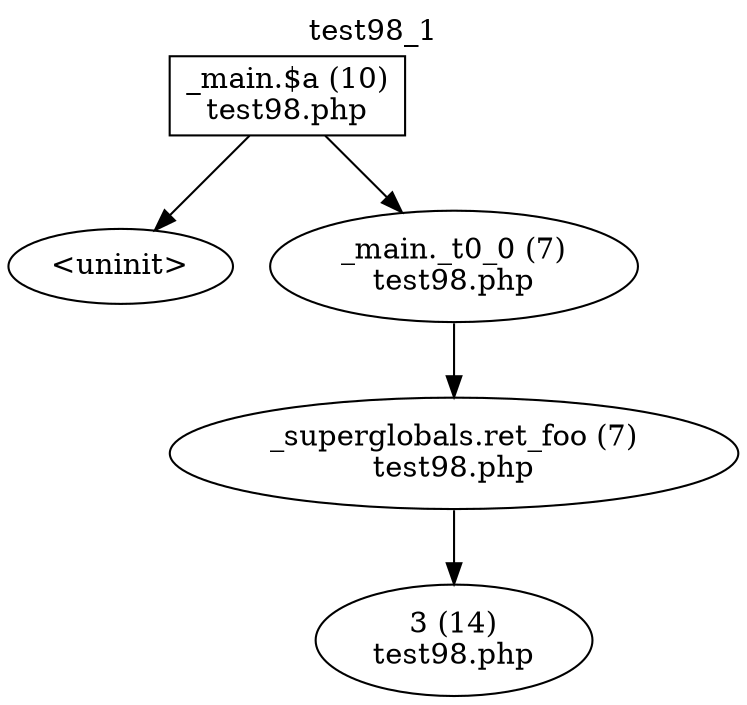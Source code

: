 digraph cfg {
  label="test98_1";
  labelloc=t;
  n1 [shape=box, label="_main.$a (10)\ntest98.php"];
  n2 [shape=ellipse, label="<uninit>"];
  n3 [shape=ellipse, label="_main._t0_0 (7)\ntest98.php"];
  n4 [shape=ellipse, label="_superglobals.ret_foo (7)\ntest98.php"];
  n5 [shape=ellipse, label="3 (14)\ntest98.php"];
  n1 -> n2;
  n1 -> n3;
  n3 -> n4;
  n4 -> n5;
}
